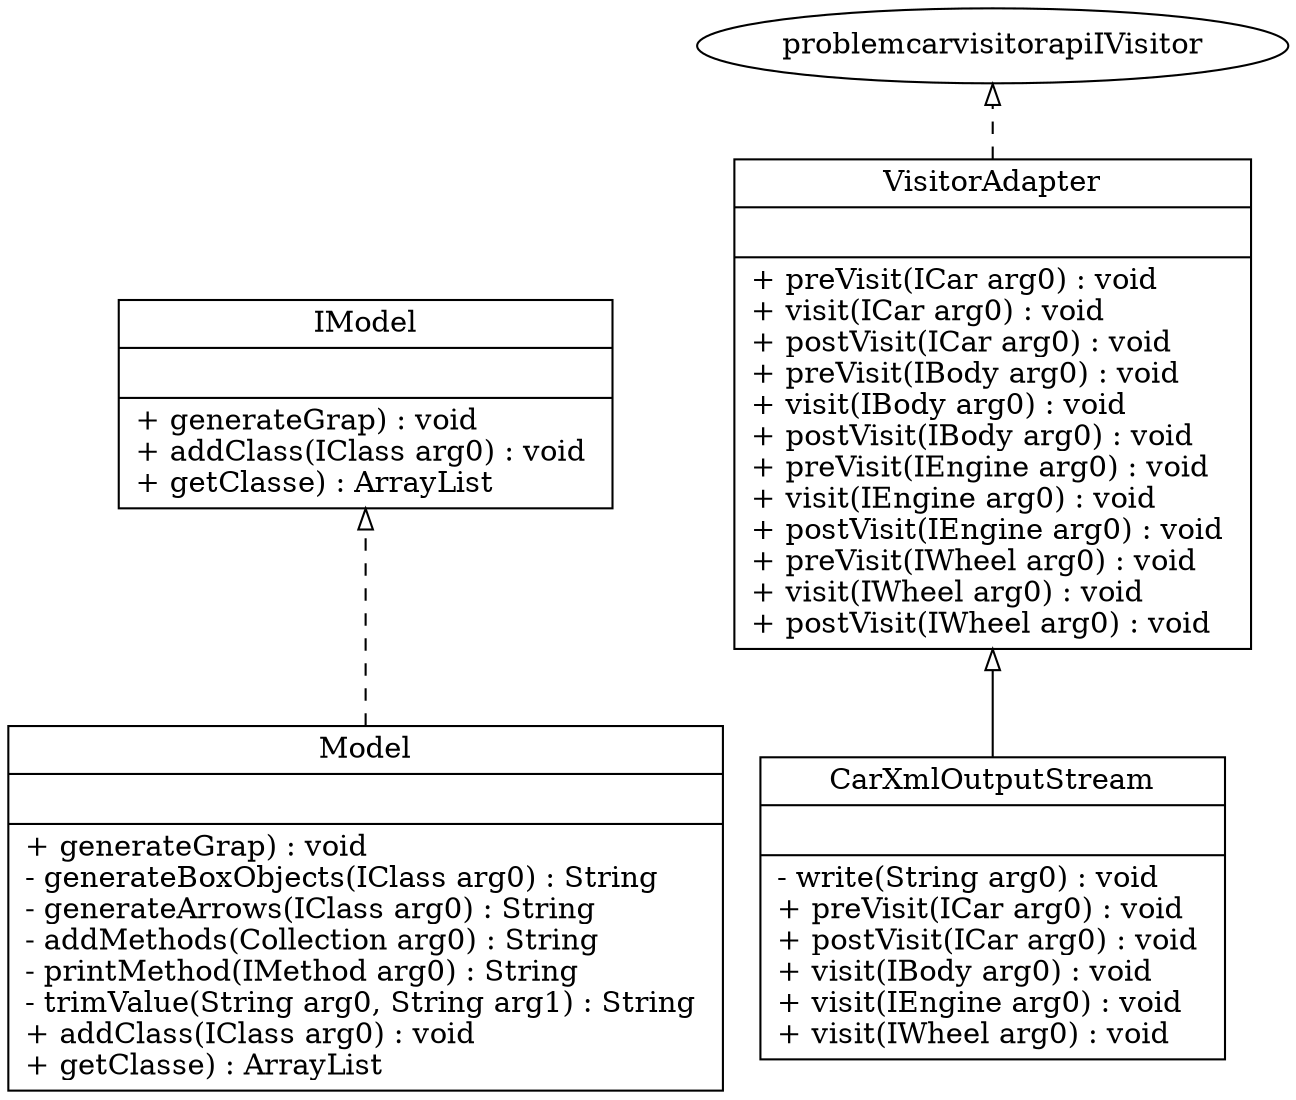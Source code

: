 digraph G {  rankdir=BT;  problemasmIModel [ 
 shape = "record",  label = "{ IModel|\l| 
 		+ generateGrap) : void \l
		+ addClass(IClass arg0) : void \l
		+ getClasse) : ArrayList \l
 }" ]; problemasmModel [ 
 shape = "record",  label = "{ Model|\l| 
 		+ generateGrap) : void \l
		- generateBoxObjects(IClass arg0) : String \l
		- generateArrows(IClass arg0) : String \l
		- addMethods(Collection arg0) : String \l
		- printMethod(IMethod arg0) : String \l
		- trimValue(String arg0, String arg1) : String \l
		+ addClass(IClass arg0) : void \l
		+ getClasse) : ArrayList \l
 }" ]; problemcarimplCarXmlOutputStream [ 
 shape = "record",  label = "{ CarXmlOutputStream|\l| 
 		- write(String arg0) : void \l
		+ preVisit(ICar arg0) : void \l
		+ postVisit(ICar arg0) : void \l
		+ visit(IBody arg0) : void \l
		+ visit(IEngine arg0) : void \l
		+ visit(IWheel arg0) : void \l
 }" ]; problemcarvisitorapiVisitorAdapter [ 
 shape = "record",  label = "{ VisitorAdapter|\l| 
 		+ preVisit(ICar arg0) : void \l
		+ visit(ICar arg0) : void \l
		+ postVisit(ICar arg0) : void \l
		+ preVisit(IBody arg0) : void \l
		+ visit(IBody arg0) : void \l
		+ postVisit(IBody arg0) : void \l
		+ preVisit(IEngine arg0) : void \l
		+ visit(IEngine arg0) : void \l
		+ postVisit(IEngine arg0) : void \l
		+ preVisit(IWheel arg0) : void \l
		+ visit(IWheel arg0) : void \l
		+ postVisit(IWheel arg0) : void \l
 }" ];problemasmModel -> problemasmIModel [arrowhead="onormal", style="dashed"];problemcarimplCarXmlOutputStream -> problemcarvisitorapiVisitorAdapter [arrowhead="onormal"]; problemcarvisitorapiVisitorAdapter -> problemcarvisitorapiIVisitor [arrowhead="onormal", style="dashed"];}